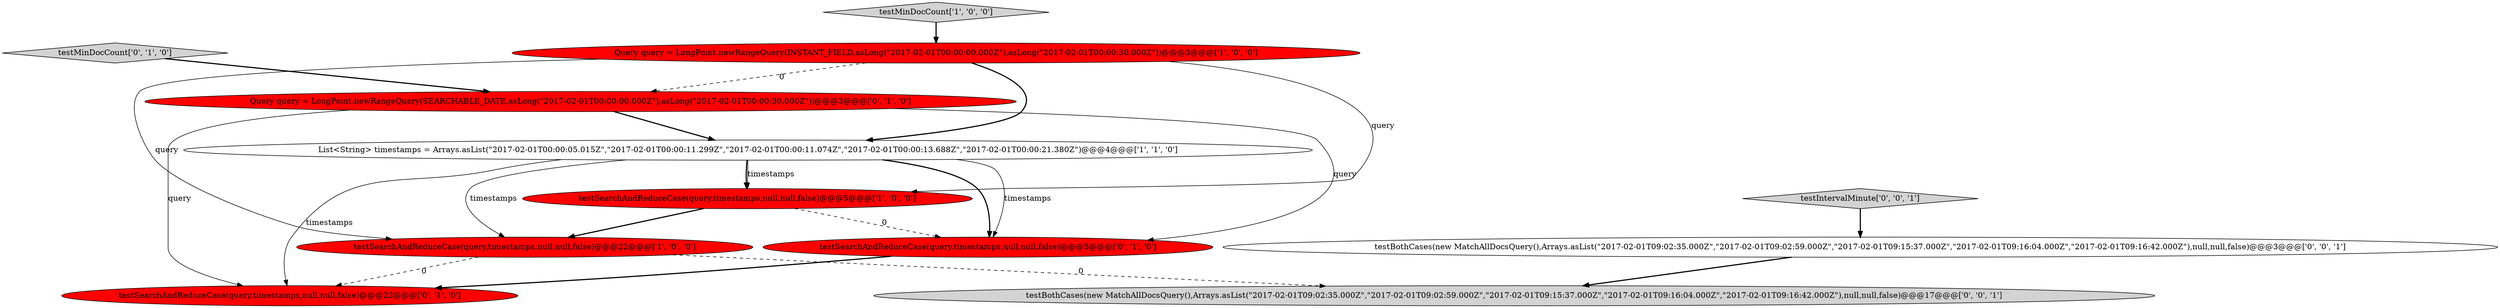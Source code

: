digraph {
6 [style = filled, label = "Query query = LongPoint.newRangeQuery(SEARCHABLE_DATE,asLong(\"2017-02-01T00:00:00.000Z\"),asLong(\"2017-02-01T00:00:30.000Z\"))@@@3@@@['0', '1', '0']", fillcolor = red, shape = ellipse image = "AAA1AAABBB2BBB"];
1 [style = filled, label = "testMinDocCount['1', '0', '0']", fillcolor = lightgray, shape = diamond image = "AAA0AAABBB1BBB"];
8 [style = filled, label = "testMinDocCount['0', '1', '0']", fillcolor = lightgray, shape = diamond image = "AAA0AAABBB2BBB"];
5 [style = filled, label = "testSearchAndReduceCase(query,timestamps,null,null,false)@@@5@@@['0', '1', '0']", fillcolor = red, shape = ellipse image = "AAA1AAABBB2BBB"];
11 [style = filled, label = "testBothCases(new MatchAllDocsQuery(),Arrays.asList(\"2017-02-01T09:02:35.000Z\",\"2017-02-01T09:02:59.000Z\",\"2017-02-01T09:15:37.000Z\",\"2017-02-01T09:16:04.000Z\",\"2017-02-01T09:16:42.000Z\"),null,null,false)@@@3@@@['0', '0', '1']", fillcolor = white, shape = ellipse image = "AAA0AAABBB3BBB"];
4 [style = filled, label = "testSearchAndReduceCase(query,timestamps,null,null,false)@@@5@@@['1', '0', '0']", fillcolor = red, shape = ellipse image = "AAA1AAABBB1BBB"];
10 [style = filled, label = "testIntervalMinute['0', '0', '1']", fillcolor = lightgray, shape = diamond image = "AAA0AAABBB3BBB"];
0 [style = filled, label = "testSearchAndReduceCase(query,timestamps,null,null,false)@@@22@@@['1', '0', '0']", fillcolor = red, shape = ellipse image = "AAA1AAABBB1BBB"];
7 [style = filled, label = "testSearchAndReduceCase(query,timestamps,null,null,false)@@@22@@@['0', '1', '0']", fillcolor = red, shape = ellipse image = "AAA1AAABBB2BBB"];
9 [style = filled, label = "testBothCases(new MatchAllDocsQuery(),Arrays.asList(\"2017-02-01T09:02:35.000Z\",\"2017-02-01T09:02:59.000Z\",\"2017-02-01T09:15:37.000Z\",\"2017-02-01T09:16:04.000Z\",\"2017-02-01T09:16:42.000Z\"),null,null,false)@@@17@@@['0', '0', '1']", fillcolor = lightgray, shape = ellipse image = "AAA0AAABBB3BBB"];
3 [style = filled, label = "List<String> timestamps = Arrays.asList(\"2017-02-01T00:00:05.015Z\",\"2017-02-01T00:00:11.299Z\",\"2017-02-01T00:00:11.074Z\",\"2017-02-01T00:00:13.688Z\",\"2017-02-01T00:00:21.380Z\")@@@4@@@['1', '1', '0']", fillcolor = white, shape = ellipse image = "AAA0AAABBB1BBB"];
2 [style = filled, label = "Query query = LongPoint.newRangeQuery(INSTANT_FIELD,asLong(\"2017-02-01T00:00:00.000Z\"),asLong(\"2017-02-01T00:00:30.000Z\"))@@@3@@@['1', '0', '0']", fillcolor = red, shape = ellipse image = "AAA1AAABBB1BBB"];
6->3 [style = bold, label=""];
3->5 [style = solid, label="timestamps"];
3->4 [style = solid, label="timestamps"];
2->0 [style = solid, label="query"];
2->3 [style = bold, label=""];
2->4 [style = solid, label="query"];
8->6 [style = bold, label=""];
11->9 [style = bold, label=""];
3->4 [style = bold, label=""];
6->5 [style = solid, label="query"];
4->0 [style = bold, label=""];
3->0 [style = solid, label="timestamps"];
3->5 [style = bold, label=""];
6->7 [style = solid, label="query"];
2->6 [style = dashed, label="0"];
4->5 [style = dashed, label="0"];
5->7 [style = bold, label=""];
1->2 [style = bold, label=""];
0->9 [style = dashed, label="0"];
0->7 [style = dashed, label="0"];
3->7 [style = solid, label="timestamps"];
10->11 [style = bold, label=""];
}
